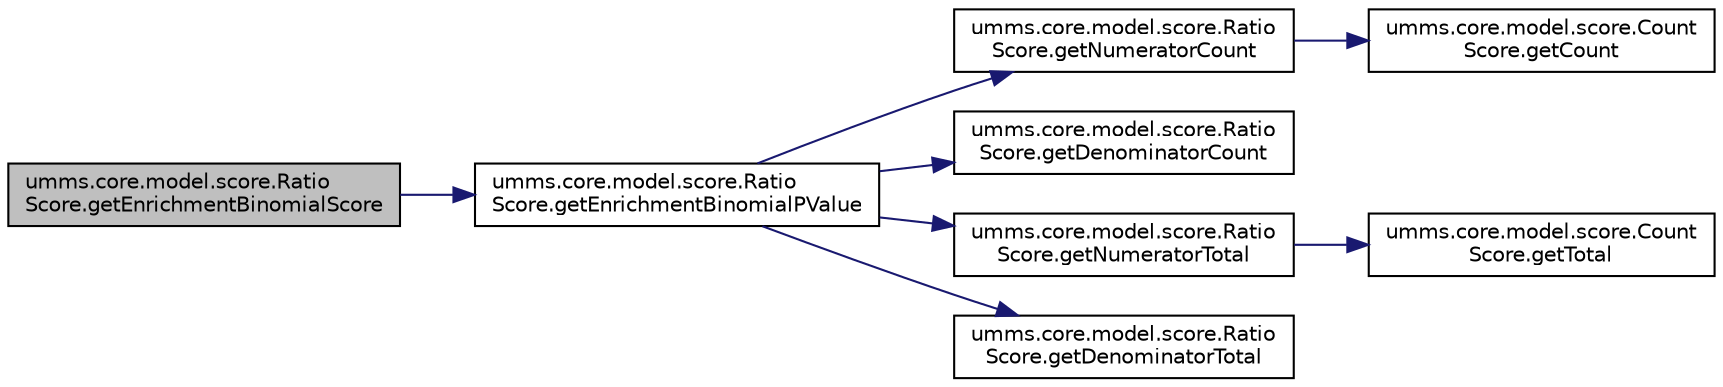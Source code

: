 digraph "umms.core.model.score.RatioScore.getEnrichmentBinomialScore"
{
  edge [fontname="Helvetica",fontsize="10",labelfontname="Helvetica",labelfontsize="10"];
  node [fontname="Helvetica",fontsize="10",shape=record];
  rankdir="LR";
  Node1 [label="umms.core.model.score.Ratio\lScore.getEnrichmentBinomialScore",height=0.2,width=0.4,color="black", fillcolor="grey75", style="filled" fontcolor="black"];
  Node1 -> Node2 [color="midnightblue",fontsize="10",style="solid"];
  Node2 [label="umms.core.model.score.Ratio\lScore.getEnrichmentBinomialPValue",height=0.2,width=0.4,color="black", fillcolor="white", style="filled",URL="$classumms_1_1core_1_1model_1_1score_1_1_ratio_score.html#a33c05dfce5f5378a5abf2b8611b7efcd"];
  Node2 -> Node3 [color="midnightblue",fontsize="10",style="solid"];
  Node3 [label="umms.core.model.score.Ratio\lScore.getNumeratorCount",height=0.2,width=0.4,color="black", fillcolor="white", style="filled",URL="$classumms_1_1core_1_1model_1_1score_1_1_ratio_score.html#af7b4d14fef9b8f950b5b6d42d74db4bb"];
  Node3 -> Node4 [color="midnightblue",fontsize="10",style="solid"];
  Node4 [label="umms.core.model.score.Count\lScore.getCount",height=0.2,width=0.4,color="black", fillcolor="white", style="filled",URL="$classumms_1_1core_1_1model_1_1score_1_1_count_score.html#a906acf2141cba6fab150c85de37ca2b5"];
  Node2 -> Node5 [color="midnightblue",fontsize="10",style="solid"];
  Node5 [label="umms.core.model.score.Ratio\lScore.getDenominatorCount",height=0.2,width=0.4,color="black", fillcolor="white", style="filled",URL="$classumms_1_1core_1_1model_1_1score_1_1_ratio_score.html#a016968c6cc0959776ace843c2c784616"];
  Node2 -> Node6 [color="midnightblue",fontsize="10",style="solid"];
  Node6 [label="umms.core.model.score.Ratio\lScore.getNumeratorTotal",height=0.2,width=0.4,color="black", fillcolor="white", style="filled",URL="$classumms_1_1core_1_1model_1_1score_1_1_ratio_score.html#acb1ab9baaeec7bc88420b065a09a4060"];
  Node6 -> Node7 [color="midnightblue",fontsize="10",style="solid"];
  Node7 [label="umms.core.model.score.Count\lScore.getTotal",height=0.2,width=0.4,color="black", fillcolor="white", style="filled",URL="$classumms_1_1core_1_1model_1_1score_1_1_count_score.html#a4668d5a19912f7f9bf52c6c3b8fe2b2c"];
  Node2 -> Node8 [color="midnightblue",fontsize="10",style="solid"];
  Node8 [label="umms.core.model.score.Ratio\lScore.getDenominatorTotal",height=0.2,width=0.4,color="black", fillcolor="white", style="filled",URL="$classumms_1_1core_1_1model_1_1score_1_1_ratio_score.html#a97082aeb1ae49329276a789ba12124cb"];
}

